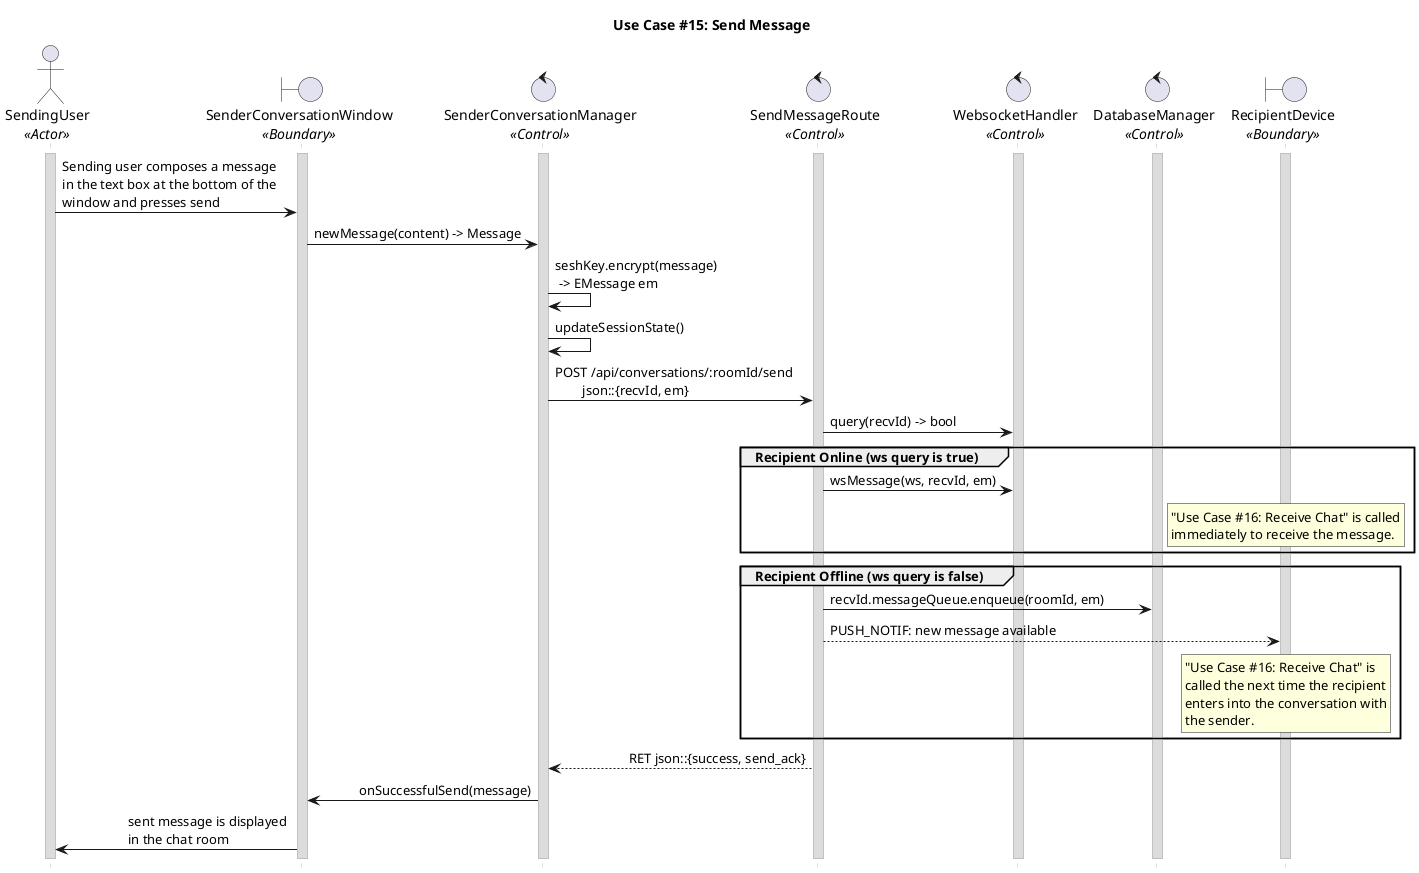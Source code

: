 @startuml uc15
title "Use Case #15: Send Message"

'Styling goes here
hide footbox
skinparam stereotypePosition bottom
skinparam sequenceMessageAlign direction
skinparam sequence {
	LifeLineBorderColor #Silver
	LifeLineBackgroundColor #Gainsboro
}

'Setup the objects involved here
actor SendingUser as u <<Actor>>
boundary SenderConversationWindow as scw <<Boundary>>
control SenderConversationManager as scm <<Control>>
control SendMessageRoute as smr <<Control>>
control WebsocketHandler as ws <<Control>>
control DatabaseManager as db <<Control>>
boundary RecipientDevice as rd <<Boundary>>

'Setup persistent objects here
activate u
activate scw
activate scm
activate smr
activate ws
activate db
activate rd

'--- FLOW OF CONTROL STARTS HERE ---
'The sending user composes a message.
u -> scw: Sending user composes a message \nin the text box at the bottom of the \nwindow and presses send
scw -> scm: newMessage(content) -> Message

'The sending user’s device encrypts the message and updates the ratchet state before sending the message.
scm -> scm: seshKey.encrypt(message)\n -> EMessage em
scm -> scm: updateSessionState()
scm -> smr: POST /api/conversations/:roomId/send \n\tjson::{recvId, em}

'Check if the user is online first.
smr -> ws: query(recvId) -> bool

'Case 1: The recipient is online
group Recipient Online (ws query is true)
	'If the receiving user is online, they call Use Case 16: Receive Chat to receive the chat immediately.
	smr -> ws: wsMessage(ws, recvId, em)
	rnote over rd
	"Use Case #16: Receive Chat" is called
	immediately to receive the message.
	end note
end

'Case 2: The recipient is offline
group Recipient Offline (ws query is false)
	'If the receiving user is offline, a notification is sent to them and their device pulls down the message the next time they enter the chat room.
	'The server enqueues the message into the receiver's receive queue.
	smr -> db: recvId.messageQueue.enqueue(roomId, em)
	smr --> rd: PUSH_NOTIF: new message available
	rnote over rd
	"Use Case #16: Receive Chat" is 
	called the next time the recipient
	enters into the conversation with
	the sender.
	end note
end

'Cleanup
smr --> scm: RET json::{success, send_ack}
scm -> scw: onSuccessfulSend(message)
scw -> u: sent message is displayed \nin the chat room
'--- FLOW OF CONTROL ENDS HERE   ---

@enduml
